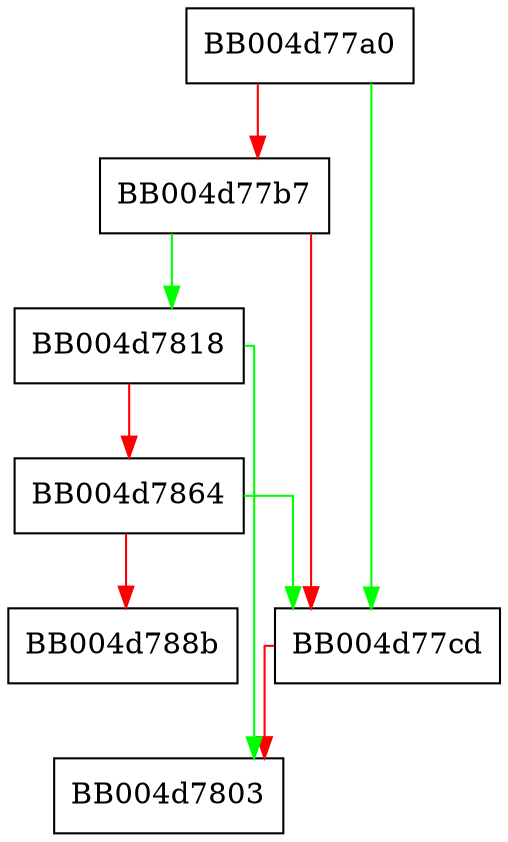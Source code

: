 digraph tls_parse_stoc_cookie {
  node [shape="box"];
  graph [splines=ortho];
  BB004d77a0 -> BB004d77cd [color="green"];
  BB004d77a0 -> BB004d77b7 [color="red"];
  BB004d77b7 -> BB004d7818 [color="green"];
  BB004d77b7 -> BB004d77cd [color="red"];
  BB004d77cd -> BB004d7803 [color="red"];
  BB004d7818 -> BB004d7803 [color="green"];
  BB004d7818 -> BB004d7864 [color="red"];
  BB004d7864 -> BB004d77cd [color="green"];
  BB004d7864 -> BB004d788b [color="red"];
}